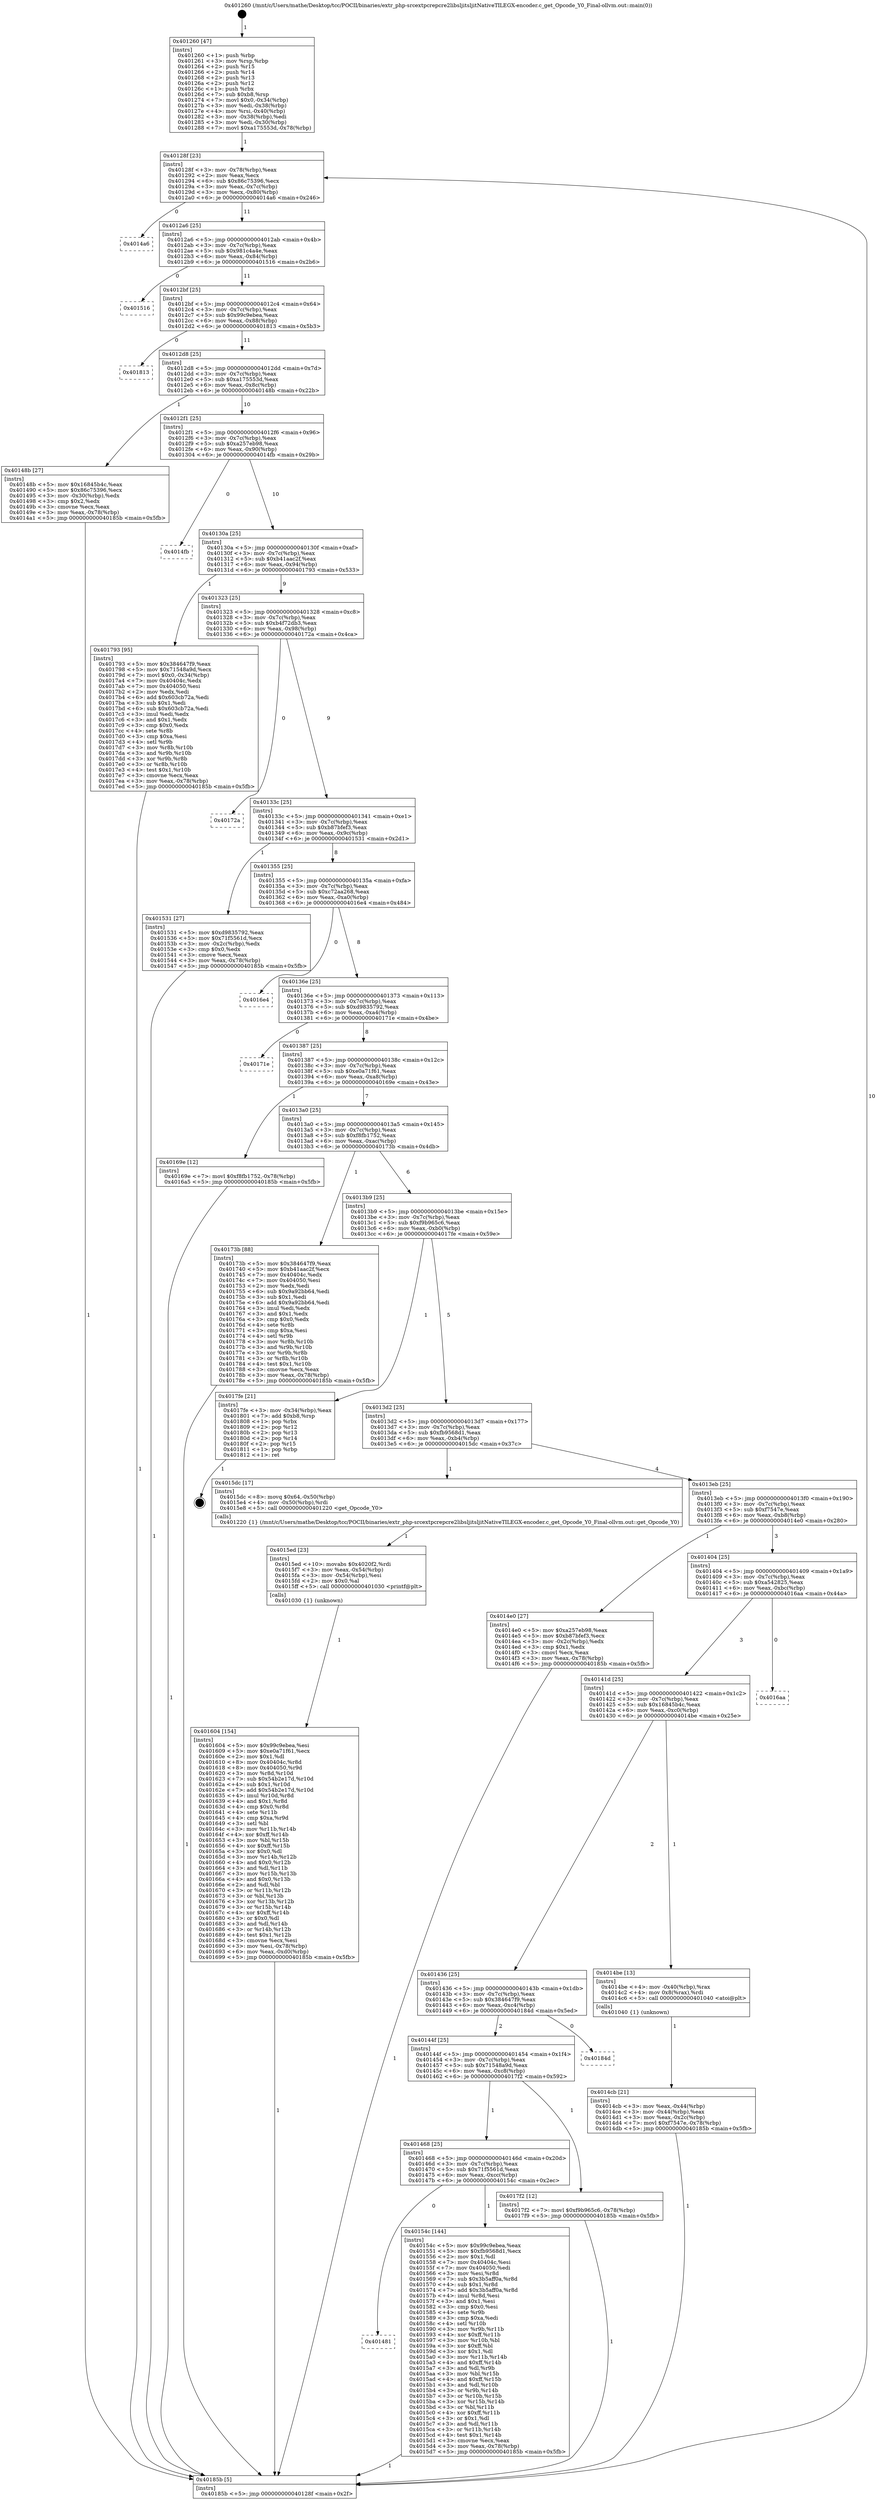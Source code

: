 digraph "0x401260" {
  label = "0x401260 (/mnt/c/Users/mathe/Desktop/tcc/POCII/binaries/extr_php-srcextpcrepcre2libsljitsljitNativeTILEGX-encoder.c_get_Opcode_Y0_Final-ollvm.out::main(0))"
  labelloc = "t"
  node[shape=record]

  Entry [label="",width=0.3,height=0.3,shape=circle,fillcolor=black,style=filled]
  "0x40128f" [label="{
     0x40128f [23]\l
     | [instrs]\l
     &nbsp;&nbsp;0x40128f \<+3\>: mov -0x78(%rbp),%eax\l
     &nbsp;&nbsp;0x401292 \<+2\>: mov %eax,%ecx\l
     &nbsp;&nbsp;0x401294 \<+6\>: sub $0x86c75396,%ecx\l
     &nbsp;&nbsp;0x40129a \<+3\>: mov %eax,-0x7c(%rbp)\l
     &nbsp;&nbsp;0x40129d \<+3\>: mov %ecx,-0x80(%rbp)\l
     &nbsp;&nbsp;0x4012a0 \<+6\>: je 00000000004014a6 \<main+0x246\>\l
  }"]
  "0x4014a6" [label="{
     0x4014a6\l
  }", style=dashed]
  "0x4012a6" [label="{
     0x4012a6 [25]\l
     | [instrs]\l
     &nbsp;&nbsp;0x4012a6 \<+5\>: jmp 00000000004012ab \<main+0x4b\>\l
     &nbsp;&nbsp;0x4012ab \<+3\>: mov -0x7c(%rbp),%eax\l
     &nbsp;&nbsp;0x4012ae \<+5\>: sub $0x981c4a4e,%eax\l
     &nbsp;&nbsp;0x4012b3 \<+6\>: mov %eax,-0x84(%rbp)\l
     &nbsp;&nbsp;0x4012b9 \<+6\>: je 0000000000401516 \<main+0x2b6\>\l
  }"]
  Exit [label="",width=0.3,height=0.3,shape=circle,fillcolor=black,style=filled,peripheries=2]
  "0x401516" [label="{
     0x401516\l
  }", style=dashed]
  "0x4012bf" [label="{
     0x4012bf [25]\l
     | [instrs]\l
     &nbsp;&nbsp;0x4012bf \<+5\>: jmp 00000000004012c4 \<main+0x64\>\l
     &nbsp;&nbsp;0x4012c4 \<+3\>: mov -0x7c(%rbp),%eax\l
     &nbsp;&nbsp;0x4012c7 \<+5\>: sub $0x99c9ebea,%eax\l
     &nbsp;&nbsp;0x4012cc \<+6\>: mov %eax,-0x88(%rbp)\l
     &nbsp;&nbsp;0x4012d2 \<+6\>: je 0000000000401813 \<main+0x5b3\>\l
  }"]
  "0x401604" [label="{
     0x401604 [154]\l
     | [instrs]\l
     &nbsp;&nbsp;0x401604 \<+5\>: mov $0x99c9ebea,%esi\l
     &nbsp;&nbsp;0x401609 \<+5\>: mov $0xe0a71f61,%ecx\l
     &nbsp;&nbsp;0x40160e \<+2\>: mov $0x1,%dl\l
     &nbsp;&nbsp;0x401610 \<+8\>: mov 0x40404c,%r8d\l
     &nbsp;&nbsp;0x401618 \<+8\>: mov 0x404050,%r9d\l
     &nbsp;&nbsp;0x401620 \<+3\>: mov %r8d,%r10d\l
     &nbsp;&nbsp;0x401623 \<+7\>: sub $0x54b2e17d,%r10d\l
     &nbsp;&nbsp;0x40162a \<+4\>: sub $0x1,%r10d\l
     &nbsp;&nbsp;0x40162e \<+7\>: add $0x54b2e17d,%r10d\l
     &nbsp;&nbsp;0x401635 \<+4\>: imul %r10d,%r8d\l
     &nbsp;&nbsp;0x401639 \<+4\>: and $0x1,%r8d\l
     &nbsp;&nbsp;0x40163d \<+4\>: cmp $0x0,%r8d\l
     &nbsp;&nbsp;0x401641 \<+4\>: sete %r11b\l
     &nbsp;&nbsp;0x401645 \<+4\>: cmp $0xa,%r9d\l
     &nbsp;&nbsp;0x401649 \<+3\>: setl %bl\l
     &nbsp;&nbsp;0x40164c \<+3\>: mov %r11b,%r14b\l
     &nbsp;&nbsp;0x40164f \<+4\>: xor $0xff,%r14b\l
     &nbsp;&nbsp;0x401653 \<+3\>: mov %bl,%r15b\l
     &nbsp;&nbsp;0x401656 \<+4\>: xor $0xff,%r15b\l
     &nbsp;&nbsp;0x40165a \<+3\>: xor $0x0,%dl\l
     &nbsp;&nbsp;0x40165d \<+3\>: mov %r14b,%r12b\l
     &nbsp;&nbsp;0x401660 \<+4\>: and $0x0,%r12b\l
     &nbsp;&nbsp;0x401664 \<+3\>: and %dl,%r11b\l
     &nbsp;&nbsp;0x401667 \<+3\>: mov %r15b,%r13b\l
     &nbsp;&nbsp;0x40166a \<+4\>: and $0x0,%r13b\l
     &nbsp;&nbsp;0x40166e \<+2\>: and %dl,%bl\l
     &nbsp;&nbsp;0x401670 \<+3\>: or %r11b,%r12b\l
     &nbsp;&nbsp;0x401673 \<+3\>: or %bl,%r13b\l
     &nbsp;&nbsp;0x401676 \<+3\>: xor %r13b,%r12b\l
     &nbsp;&nbsp;0x401679 \<+3\>: or %r15b,%r14b\l
     &nbsp;&nbsp;0x40167c \<+4\>: xor $0xff,%r14b\l
     &nbsp;&nbsp;0x401680 \<+3\>: or $0x0,%dl\l
     &nbsp;&nbsp;0x401683 \<+3\>: and %dl,%r14b\l
     &nbsp;&nbsp;0x401686 \<+3\>: or %r14b,%r12b\l
     &nbsp;&nbsp;0x401689 \<+4\>: test $0x1,%r12b\l
     &nbsp;&nbsp;0x40168d \<+3\>: cmovne %ecx,%esi\l
     &nbsp;&nbsp;0x401690 \<+3\>: mov %esi,-0x78(%rbp)\l
     &nbsp;&nbsp;0x401693 \<+6\>: mov %eax,-0xd0(%rbp)\l
     &nbsp;&nbsp;0x401699 \<+5\>: jmp 000000000040185b \<main+0x5fb\>\l
  }"]
  "0x401813" [label="{
     0x401813\l
  }", style=dashed]
  "0x4012d8" [label="{
     0x4012d8 [25]\l
     | [instrs]\l
     &nbsp;&nbsp;0x4012d8 \<+5\>: jmp 00000000004012dd \<main+0x7d\>\l
     &nbsp;&nbsp;0x4012dd \<+3\>: mov -0x7c(%rbp),%eax\l
     &nbsp;&nbsp;0x4012e0 \<+5\>: sub $0xa175553d,%eax\l
     &nbsp;&nbsp;0x4012e5 \<+6\>: mov %eax,-0x8c(%rbp)\l
     &nbsp;&nbsp;0x4012eb \<+6\>: je 000000000040148b \<main+0x22b\>\l
  }"]
  "0x4015ed" [label="{
     0x4015ed [23]\l
     | [instrs]\l
     &nbsp;&nbsp;0x4015ed \<+10\>: movabs $0x4020f2,%rdi\l
     &nbsp;&nbsp;0x4015f7 \<+3\>: mov %eax,-0x54(%rbp)\l
     &nbsp;&nbsp;0x4015fa \<+3\>: mov -0x54(%rbp),%esi\l
     &nbsp;&nbsp;0x4015fd \<+2\>: mov $0x0,%al\l
     &nbsp;&nbsp;0x4015ff \<+5\>: call 0000000000401030 \<printf@plt\>\l
     | [calls]\l
     &nbsp;&nbsp;0x401030 \{1\} (unknown)\l
  }"]
  "0x40148b" [label="{
     0x40148b [27]\l
     | [instrs]\l
     &nbsp;&nbsp;0x40148b \<+5\>: mov $0x16845b4c,%eax\l
     &nbsp;&nbsp;0x401490 \<+5\>: mov $0x86c75396,%ecx\l
     &nbsp;&nbsp;0x401495 \<+3\>: mov -0x30(%rbp),%edx\l
     &nbsp;&nbsp;0x401498 \<+3\>: cmp $0x2,%edx\l
     &nbsp;&nbsp;0x40149b \<+3\>: cmovne %ecx,%eax\l
     &nbsp;&nbsp;0x40149e \<+3\>: mov %eax,-0x78(%rbp)\l
     &nbsp;&nbsp;0x4014a1 \<+5\>: jmp 000000000040185b \<main+0x5fb\>\l
  }"]
  "0x4012f1" [label="{
     0x4012f1 [25]\l
     | [instrs]\l
     &nbsp;&nbsp;0x4012f1 \<+5\>: jmp 00000000004012f6 \<main+0x96\>\l
     &nbsp;&nbsp;0x4012f6 \<+3\>: mov -0x7c(%rbp),%eax\l
     &nbsp;&nbsp;0x4012f9 \<+5\>: sub $0xa257eb98,%eax\l
     &nbsp;&nbsp;0x4012fe \<+6\>: mov %eax,-0x90(%rbp)\l
     &nbsp;&nbsp;0x401304 \<+6\>: je 00000000004014fb \<main+0x29b\>\l
  }"]
  "0x40185b" [label="{
     0x40185b [5]\l
     | [instrs]\l
     &nbsp;&nbsp;0x40185b \<+5\>: jmp 000000000040128f \<main+0x2f\>\l
  }"]
  "0x401260" [label="{
     0x401260 [47]\l
     | [instrs]\l
     &nbsp;&nbsp;0x401260 \<+1\>: push %rbp\l
     &nbsp;&nbsp;0x401261 \<+3\>: mov %rsp,%rbp\l
     &nbsp;&nbsp;0x401264 \<+2\>: push %r15\l
     &nbsp;&nbsp;0x401266 \<+2\>: push %r14\l
     &nbsp;&nbsp;0x401268 \<+2\>: push %r13\l
     &nbsp;&nbsp;0x40126a \<+2\>: push %r12\l
     &nbsp;&nbsp;0x40126c \<+1\>: push %rbx\l
     &nbsp;&nbsp;0x40126d \<+7\>: sub $0xb8,%rsp\l
     &nbsp;&nbsp;0x401274 \<+7\>: movl $0x0,-0x34(%rbp)\l
     &nbsp;&nbsp;0x40127b \<+3\>: mov %edi,-0x38(%rbp)\l
     &nbsp;&nbsp;0x40127e \<+4\>: mov %rsi,-0x40(%rbp)\l
     &nbsp;&nbsp;0x401282 \<+3\>: mov -0x38(%rbp),%edi\l
     &nbsp;&nbsp;0x401285 \<+3\>: mov %edi,-0x30(%rbp)\l
     &nbsp;&nbsp;0x401288 \<+7\>: movl $0xa175553d,-0x78(%rbp)\l
  }"]
  "0x401481" [label="{
     0x401481\l
  }", style=dashed]
  "0x4014fb" [label="{
     0x4014fb\l
  }", style=dashed]
  "0x40130a" [label="{
     0x40130a [25]\l
     | [instrs]\l
     &nbsp;&nbsp;0x40130a \<+5\>: jmp 000000000040130f \<main+0xaf\>\l
     &nbsp;&nbsp;0x40130f \<+3\>: mov -0x7c(%rbp),%eax\l
     &nbsp;&nbsp;0x401312 \<+5\>: sub $0xb41aac2f,%eax\l
     &nbsp;&nbsp;0x401317 \<+6\>: mov %eax,-0x94(%rbp)\l
     &nbsp;&nbsp;0x40131d \<+6\>: je 0000000000401793 \<main+0x533\>\l
  }"]
  "0x40154c" [label="{
     0x40154c [144]\l
     | [instrs]\l
     &nbsp;&nbsp;0x40154c \<+5\>: mov $0x99c9ebea,%eax\l
     &nbsp;&nbsp;0x401551 \<+5\>: mov $0xfb9568d1,%ecx\l
     &nbsp;&nbsp;0x401556 \<+2\>: mov $0x1,%dl\l
     &nbsp;&nbsp;0x401558 \<+7\>: mov 0x40404c,%esi\l
     &nbsp;&nbsp;0x40155f \<+7\>: mov 0x404050,%edi\l
     &nbsp;&nbsp;0x401566 \<+3\>: mov %esi,%r8d\l
     &nbsp;&nbsp;0x401569 \<+7\>: sub $0x3b5aff0a,%r8d\l
     &nbsp;&nbsp;0x401570 \<+4\>: sub $0x1,%r8d\l
     &nbsp;&nbsp;0x401574 \<+7\>: add $0x3b5aff0a,%r8d\l
     &nbsp;&nbsp;0x40157b \<+4\>: imul %r8d,%esi\l
     &nbsp;&nbsp;0x40157f \<+3\>: and $0x1,%esi\l
     &nbsp;&nbsp;0x401582 \<+3\>: cmp $0x0,%esi\l
     &nbsp;&nbsp;0x401585 \<+4\>: sete %r9b\l
     &nbsp;&nbsp;0x401589 \<+3\>: cmp $0xa,%edi\l
     &nbsp;&nbsp;0x40158c \<+4\>: setl %r10b\l
     &nbsp;&nbsp;0x401590 \<+3\>: mov %r9b,%r11b\l
     &nbsp;&nbsp;0x401593 \<+4\>: xor $0xff,%r11b\l
     &nbsp;&nbsp;0x401597 \<+3\>: mov %r10b,%bl\l
     &nbsp;&nbsp;0x40159a \<+3\>: xor $0xff,%bl\l
     &nbsp;&nbsp;0x40159d \<+3\>: xor $0x1,%dl\l
     &nbsp;&nbsp;0x4015a0 \<+3\>: mov %r11b,%r14b\l
     &nbsp;&nbsp;0x4015a3 \<+4\>: and $0xff,%r14b\l
     &nbsp;&nbsp;0x4015a7 \<+3\>: and %dl,%r9b\l
     &nbsp;&nbsp;0x4015aa \<+3\>: mov %bl,%r15b\l
     &nbsp;&nbsp;0x4015ad \<+4\>: and $0xff,%r15b\l
     &nbsp;&nbsp;0x4015b1 \<+3\>: and %dl,%r10b\l
     &nbsp;&nbsp;0x4015b4 \<+3\>: or %r9b,%r14b\l
     &nbsp;&nbsp;0x4015b7 \<+3\>: or %r10b,%r15b\l
     &nbsp;&nbsp;0x4015ba \<+3\>: xor %r15b,%r14b\l
     &nbsp;&nbsp;0x4015bd \<+3\>: or %bl,%r11b\l
     &nbsp;&nbsp;0x4015c0 \<+4\>: xor $0xff,%r11b\l
     &nbsp;&nbsp;0x4015c4 \<+3\>: or $0x1,%dl\l
     &nbsp;&nbsp;0x4015c7 \<+3\>: and %dl,%r11b\l
     &nbsp;&nbsp;0x4015ca \<+3\>: or %r11b,%r14b\l
     &nbsp;&nbsp;0x4015cd \<+4\>: test $0x1,%r14b\l
     &nbsp;&nbsp;0x4015d1 \<+3\>: cmovne %ecx,%eax\l
     &nbsp;&nbsp;0x4015d4 \<+3\>: mov %eax,-0x78(%rbp)\l
     &nbsp;&nbsp;0x4015d7 \<+5\>: jmp 000000000040185b \<main+0x5fb\>\l
  }"]
  "0x401793" [label="{
     0x401793 [95]\l
     | [instrs]\l
     &nbsp;&nbsp;0x401793 \<+5\>: mov $0x384647f9,%eax\l
     &nbsp;&nbsp;0x401798 \<+5\>: mov $0x71548a9d,%ecx\l
     &nbsp;&nbsp;0x40179d \<+7\>: movl $0x0,-0x34(%rbp)\l
     &nbsp;&nbsp;0x4017a4 \<+7\>: mov 0x40404c,%edx\l
     &nbsp;&nbsp;0x4017ab \<+7\>: mov 0x404050,%esi\l
     &nbsp;&nbsp;0x4017b2 \<+2\>: mov %edx,%edi\l
     &nbsp;&nbsp;0x4017b4 \<+6\>: add $0x603cb72a,%edi\l
     &nbsp;&nbsp;0x4017ba \<+3\>: sub $0x1,%edi\l
     &nbsp;&nbsp;0x4017bd \<+6\>: sub $0x603cb72a,%edi\l
     &nbsp;&nbsp;0x4017c3 \<+3\>: imul %edi,%edx\l
     &nbsp;&nbsp;0x4017c6 \<+3\>: and $0x1,%edx\l
     &nbsp;&nbsp;0x4017c9 \<+3\>: cmp $0x0,%edx\l
     &nbsp;&nbsp;0x4017cc \<+4\>: sete %r8b\l
     &nbsp;&nbsp;0x4017d0 \<+3\>: cmp $0xa,%esi\l
     &nbsp;&nbsp;0x4017d3 \<+4\>: setl %r9b\l
     &nbsp;&nbsp;0x4017d7 \<+3\>: mov %r8b,%r10b\l
     &nbsp;&nbsp;0x4017da \<+3\>: and %r9b,%r10b\l
     &nbsp;&nbsp;0x4017dd \<+3\>: xor %r9b,%r8b\l
     &nbsp;&nbsp;0x4017e0 \<+3\>: or %r8b,%r10b\l
     &nbsp;&nbsp;0x4017e3 \<+4\>: test $0x1,%r10b\l
     &nbsp;&nbsp;0x4017e7 \<+3\>: cmovne %ecx,%eax\l
     &nbsp;&nbsp;0x4017ea \<+3\>: mov %eax,-0x78(%rbp)\l
     &nbsp;&nbsp;0x4017ed \<+5\>: jmp 000000000040185b \<main+0x5fb\>\l
  }"]
  "0x401323" [label="{
     0x401323 [25]\l
     | [instrs]\l
     &nbsp;&nbsp;0x401323 \<+5\>: jmp 0000000000401328 \<main+0xc8\>\l
     &nbsp;&nbsp;0x401328 \<+3\>: mov -0x7c(%rbp),%eax\l
     &nbsp;&nbsp;0x40132b \<+5\>: sub $0xb4f72db3,%eax\l
     &nbsp;&nbsp;0x401330 \<+6\>: mov %eax,-0x98(%rbp)\l
     &nbsp;&nbsp;0x401336 \<+6\>: je 000000000040172a \<main+0x4ca\>\l
  }"]
  "0x401468" [label="{
     0x401468 [25]\l
     | [instrs]\l
     &nbsp;&nbsp;0x401468 \<+5\>: jmp 000000000040146d \<main+0x20d\>\l
     &nbsp;&nbsp;0x40146d \<+3\>: mov -0x7c(%rbp),%eax\l
     &nbsp;&nbsp;0x401470 \<+5\>: sub $0x71f5561d,%eax\l
     &nbsp;&nbsp;0x401475 \<+6\>: mov %eax,-0xcc(%rbp)\l
     &nbsp;&nbsp;0x40147b \<+6\>: je 000000000040154c \<main+0x2ec\>\l
  }"]
  "0x40172a" [label="{
     0x40172a\l
  }", style=dashed]
  "0x40133c" [label="{
     0x40133c [25]\l
     | [instrs]\l
     &nbsp;&nbsp;0x40133c \<+5\>: jmp 0000000000401341 \<main+0xe1\>\l
     &nbsp;&nbsp;0x401341 \<+3\>: mov -0x7c(%rbp),%eax\l
     &nbsp;&nbsp;0x401344 \<+5\>: sub $0xb87bfef3,%eax\l
     &nbsp;&nbsp;0x401349 \<+6\>: mov %eax,-0x9c(%rbp)\l
     &nbsp;&nbsp;0x40134f \<+6\>: je 0000000000401531 \<main+0x2d1\>\l
  }"]
  "0x4017f2" [label="{
     0x4017f2 [12]\l
     | [instrs]\l
     &nbsp;&nbsp;0x4017f2 \<+7\>: movl $0xf9b965c6,-0x78(%rbp)\l
     &nbsp;&nbsp;0x4017f9 \<+5\>: jmp 000000000040185b \<main+0x5fb\>\l
  }"]
  "0x401531" [label="{
     0x401531 [27]\l
     | [instrs]\l
     &nbsp;&nbsp;0x401531 \<+5\>: mov $0xd9835792,%eax\l
     &nbsp;&nbsp;0x401536 \<+5\>: mov $0x71f5561d,%ecx\l
     &nbsp;&nbsp;0x40153b \<+3\>: mov -0x2c(%rbp),%edx\l
     &nbsp;&nbsp;0x40153e \<+3\>: cmp $0x0,%edx\l
     &nbsp;&nbsp;0x401541 \<+3\>: cmove %ecx,%eax\l
     &nbsp;&nbsp;0x401544 \<+3\>: mov %eax,-0x78(%rbp)\l
     &nbsp;&nbsp;0x401547 \<+5\>: jmp 000000000040185b \<main+0x5fb\>\l
  }"]
  "0x401355" [label="{
     0x401355 [25]\l
     | [instrs]\l
     &nbsp;&nbsp;0x401355 \<+5\>: jmp 000000000040135a \<main+0xfa\>\l
     &nbsp;&nbsp;0x40135a \<+3\>: mov -0x7c(%rbp),%eax\l
     &nbsp;&nbsp;0x40135d \<+5\>: sub $0xc72aa268,%eax\l
     &nbsp;&nbsp;0x401362 \<+6\>: mov %eax,-0xa0(%rbp)\l
     &nbsp;&nbsp;0x401368 \<+6\>: je 00000000004016e4 \<main+0x484\>\l
  }"]
  "0x40144f" [label="{
     0x40144f [25]\l
     | [instrs]\l
     &nbsp;&nbsp;0x40144f \<+5\>: jmp 0000000000401454 \<main+0x1f4\>\l
     &nbsp;&nbsp;0x401454 \<+3\>: mov -0x7c(%rbp),%eax\l
     &nbsp;&nbsp;0x401457 \<+5\>: sub $0x71548a9d,%eax\l
     &nbsp;&nbsp;0x40145c \<+6\>: mov %eax,-0xc8(%rbp)\l
     &nbsp;&nbsp;0x401462 \<+6\>: je 00000000004017f2 \<main+0x592\>\l
  }"]
  "0x4016e4" [label="{
     0x4016e4\l
  }", style=dashed]
  "0x40136e" [label="{
     0x40136e [25]\l
     | [instrs]\l
     &nbsp;&nbsp;0x40136e \<+5\>: jmp 0000000000401373 \<main+0x113\>\l
     &nbsp;&nbsp;0x401373 \<+3\>: mov -0x7c(%rbp),%eax\l
     &nbsp;&nbsp;0x401376 \<+5\>: sub $0xd9835792,%eax\l
     &nbsp;&nbsp;0x40137b \<+6\>: mov %eax,-0xa4(%rbp)\l
     &nbsp;&nbsp;0x401381 \<+6\>: je 000000000040171e \<main+0x4be\>\l
  }"]
  "0x40184d" [label="{
     0x40184d\l
  }", style=dashed]
  "0x40171e" [label="{
     0x40171e\l
  }", style=dashed]
  "0x401387" [label="{
     0x401387 [25]\l
     | [instrs]\l
     &nbsp;&nbsp;0x401387 \<+5\>: jmp 000000000040138c \<main+0x12c\>\l
     &nbsp;&nbsp;0x40138c \<+3\>: mov -0x7c(%rbp),%eax\l
     &nbsp;&nbsp;0x40138f \<+5\>: sub $0xe0a71f61,%eax\l
     &nbsp;&nbsp;0x401394 \<+6\>: mov %eax,-0xa8(%rbp)\l
     &nbsp;&nbsp;0x40139a \<+6\>: je 000000000040169e \<main+0x43e\>\l
  }"]
  "0x4014cb" [label="{
     0x4014cb [21]\l
     | [instrs]\l
     &nbsp;&nbsp;0x4014cb \<+3\>: mov %eax,-0x44(%rbp)\l
     &nbsp;&nbsp;0x4014ce \<+3\>: mov -0x44(%rbp),%eax\l
     &nbsp;&nbsp;0x4014d1 \<+3\>: mov %eax,-0x2c(%rbp)\l
     &nbsp;&nbsp;0x4014d4 \<+7\>: movl $0xf7547e,-0x78(%rbp)\l
     &nbsp;&nbsp;0x4014db \<+5\>: jmp 000000000040185b \<main+0x5fb\>\l
  }"]
  "0x40169e" [label="{
     0x40169e [12]\l
     | [instrs]\l
     &nbsp;&nbsp;0x40169e \<+7\>: movl $0xf8fb1752,-0x78(%rbp)\l
     &nbsp;&nbsp;0x4016a5 \<+5\>: jmp 000000000040185b \<main+0x5fb\>\l
  }"]
  "0x4013a0" [label="{
     0x4013a0 [25]\l
     | [instrs]\l
     &nbsp;&nbsp;0x4013a0 \<+5\>: jmp 00000000004013a5 \<main+0x145\>\l
     &nbsp;&nbsp;0x4013a5 \<+3\>: mov -0x7c(%rbp),%eax\l
     &nbsp;&nbsp;0x4013a8 \<+5\>: sub $0xf8fb1752,%eax\l
     &nbsp;&nbsp;0x4013ad \<+6\>: mov %eax,-0xac(%rbp)\l
     &nbsp;&nbsp;0x4013b3 \<+6\>: je 000000000040173b \<main+0x4db\>\l
  }"]
  "0x401436" [label="{
     0x401436 [25]\l
     | [instrs]\l
     &nbsp;&nbsp;0x401436 \<+5\>: jmp 000000000040143b \<main+0x1db\>\l
     &nbsp;&nbsp;0x40143b \<+3\>: mov -0x7c(%rbp),%eax\l
     &nbsp;&nbsp;0x40143e \<+5\>: sub $0x384647f9,%eax\l
     &nbsp;&nbsp;0x401443 \<+6\>: mov %eax,-0xc4(%rbp)\l
     &nbsp;&nbsp;0x401449 \<+6\>: je 000000000040184d \<main+0x5ed\>\l
  }"]
  "0x40173b" [label="{
     0x40173b [88]\l
     | [instrs]\l
     &nbsp;&nbsp;0x40173b \<+5\>: mov $0x384647f9,%eax\l
     &nbsp;&nbsp;0x401740 \<+5\>: mov $0xb41aac2f,%ecx\l
     &nbsp;&nbsp;0x401745 \<+7\>: mov 0x40404c,%edx\l
     &nbsp;&nbsp;0x40174c \<+7\>: mov 0x404050,%esi\l
     &nbsp;&nbsp;0x401753 \<+2\>: mov %edx,%edi\l
     &nbsp;&nbsp;0x401755 \<+6\>: sub $0x9a92bb64,%edi\l
     &nbsp;&nbsp;0x40175b \<+3\>: sub $0x1,%edi\l
     &nbsp;&nbsp;0x40175e \<+6\>: add $0x9a92bb64,%edi\l
     &nbsp;&nbsp;0x401764 \<+3\>: imul %edi,%edx\l
     &nbsp;&nbsp;0x401767 \<+3\>: and $0x1,%edx\l
     &nbsp;&nbsp;0x40176a \<+3\>: cmp $0x0,%edx\l
     &nbsp;&nbsp;0x40176d \<+4\>: sete %r8b\l
     &nbsp;&nbsp;0x401771 \<+3\>: cmp $0xa,%esi\l
     &nbsp;&nbsp;0x401774 \<+4\>: setl %r9b\l
     &nbsp;&nbsp;0x401778 \<+3\>: mov %r8b,%r10b\l
     &nbsp;&nbsp;0x40177b \<+3\>: and %r9b,%r10b\l
     &nbsp;&nbsp;0x40177e \<+3\>: xor %r9b,%r8b\l
     &nbsp;&nbsp;0x401781 \<+3\>: or %r8b,%r10b\l
     &nbsp;&nbsp;0x401784 \<+4\>: test $0x1,%r10b\l
     &nbsp;&nbsp;0x401788 \<+3\>: cmovne %ecx,%eax\l
     &nbsp;&nbsp;0x40178b \<+3\>: mov %eax,-0x78(%rbp)\l
     &nbsp;&nbsp;0x40178e \<+5\>: jmp 000000000040185b \<main+0x5fb\>\l
  }"]
  "0x4013b9" [label="{
     0x4013b9 [25]\l
     | [instrs]\l
     &nbsp;&nbsp;0x4013b9 \<+5\>: jmp 00000000004013be \<main+0x15e\>\l
     &nbsp;&nbsp;0x4013be \<+3\>: mov -0x7c(%rbp),%eax\l
     &nbsp;&nbsp;0x4013c1 \<+5\>: sub $0xf9b965c6,%eax\l
     &nbsp;&nbsp;0x4013c6 \<+6\>: mov %eax,-0xb0(%rbp)\l
     &nbsp;&nbsp;0x4013cc \<+6\>: je 00000000004017fe \<main+0x59e\>\l
  }"]
  "0x4014be" [label="{
     0x4014be [13]\l
     | [instrs]\l
     &nbsp;&nbsp;0x4014be \<+4\>: mov -0x40(%rbp),%rax\l
     &nbsp;&nbsp;0x4014c2 \<+4\>: mov 0x8(%rax),%rdi\l
     &nbsp;&nbsp;0x4014c6 \<+5\>: call 0000000000401040 \<atoi@plt\>\l
     | [calls]\l
     &nbsp;&nbsp;0x401040 \{1\} (unknown)\l
  }"]
  "0x4017fe" [label="{
     0x4017fe [21]\l
     | [instrs]\l
     &nbsp;&nbsp;0x4017fe \<+3\>: mov -0x34(%rbp),%eax\l
     &nbsp;&nbsp;0x401801 \<+7\>: add $0xb8,%rsp\l
     &nbsp;&nbsp;0x401808 \<+1\>: pop %rbx\l
     &nbsp;&nbsp;0x401809 \<+2\>: pop %r12\l
     &nbsp;&nbsp;0x40180b \<+2\>: pop %r13\l
     &nbsp;&nbsp;0x40180d \<+2\>: pop %r14\l
     &nbsp;&nbsp;0x40180f \<+2\>: pop %r15\l
     &nbsp;&nbsp;0x401811 \<+1\>: pop %rbp\l
     &nbsp;&nbsp;0x401812 \<+1\>: ret\l
  }"]
  "0x4013d2" [label="{
     0x4013d2 [25]\l
     | [instrs]\l
     &nbsp;&nbsp;0x4013d2 \<+5\>: jmp 00000000004013d7 \<main+0x177\>\l
     &nbsp;&nbsp;0x4013d7 \<+3\>: mov -0x7c(%rbp),%eax\l
     &nbsp;&nbsp;0x4013da \<+5\>: sub $0xfb9568d1,%eax\l
     &nbsp;&nbsp;0x4013df \<+6\>: mov %eax,-0xb4(%rbp)\l
     &nbsp;&nbsp;0x4013e5 \<+6\>: je 00000000004015dc \<main+0x37c\>\l
  }"]
  "0x40141d" [label="{
     0x40141d [25]\l
     | [instrs]\l
     &nbsp;&nbsp;0x40141d \<+5\>: jmp 0000000000401422 \<main+0x1c2\>\l
     &nbsp;&nbsp;0x401422 \<+3\>: mov -0x7c(%rbp),%eax\l
     &nbsp;&nbsp;0x401425 \<+5\>: sub $0x16845b4c,%eax\l
     &nbsp;&nbsp;0x40142a \<+6\>: mov %eax,-0xc0(%rbp)\l
     &nbsp;&nbsp;0x401430 \<+6\>: je 00000000004014be \<main+0x25e\>\l
  }"]
  "0x4015dc" [label="{
     0x4015dc [17]\l
     | [instrs]\l
     &nbsp;&nbsp;0x4015dc \<+8\>: movq $0x64,-0x50(%rbp)\l
     &nbsp;&nbsp;0x4015e4 \<+4\>: mov -0x50(%rbp),%rdi\l
     &nbsp;&nbsp;0x4015e8 \<+5\>: call 0000000000401220 \<get_Opcode_Y0\>\l
     | [calls]\l
     &nbsp;&nbsp;0x401220 \{1\} (/mnt/c/Users/mathe/Desktop/tcc/POCII/binaries/extr_php-srcextpcrepcre2libsljitsljitNativeTILEGX-encoder.c_get_Opcode_Y0_Final-ollvm.out::get_Opcode_Y0)\l
  }"]
  "0x4013eb" [label="{
     0x4013eb [25]\l
     | [instrs]\l
     &nbsp;&nbsp;0x4013eb \<+5\>: jmp 00000000004013f0 \<main+0x190\>\l
     &nbsp;&nbsp;0x4013f0 \<+3\>: mov -0x7c(%rbp),%eax\l
     &nbsp;&nbsp;0x4013f3 \<+5\>: sub $0xf7547e,%eax\l
     &nbsp;&nbsp;0x4013f8 \<+6\>: mov %eax,-0xb8(%rbp)\l
     &nbsp;&nbsp;0x4013fe \<+6\>: je 00000000004014e0 \<main+0x280\>\l
  }"]
  "0x4016aa" [label="{
     0x4016aa\l
  }", style=dashed]
  "0x4014e0" [label="{
     0x4014e0 [27]\l
     | [instrs]\l
     &nbsp;&nbsp;0x4014e0 \<+5\>: mov $0xa257eb98,%eax\l
     &nbsp;&nbsp;0x4014e5 \<+5\>: mov $0xb87bfef3,%ecx\l
     &nbsp;&nbsp;0x4014ea \<+3\>: mov -0x2c(%rbp),%edx\l
     &nbsp;&nbsp;0x4014ed \<+3\>: cmp $0x1,%edx\l
     &nbsp;&nbsp;0x4014f0 \<+3\>: cmovl %ecx,%eax\l
     &nbsp;&nbsp;0x4014f3 \<+3\>: mov %eax,-0x78(%rbp)\l
     &nbsp;&nbsp;0x4014f6 \<+5\>: jmp 000000000040185b \<main+0x5fb\>\l
  }"]
  "0x401404" [label="{
     0x401404 [25]\l
     | [instrs]\l
     &nbsp;&nbsp;0x401404 \<+5\>: jmp 0000000000401409 \<main+0x1a9\>\l
     &nbsp;&nbsp;0x401409 \<+3\>: mov -0x7c(%rbp),%eax\l
     &nbsp;&nbsp;0x40140c \<+5\>: sub $0xa542825,%eax\l
     &nbsp;&nbsp;0x401411 \<+6\>: mov %eax,-0xbc(%rbp)\l
     &nbsp;&nbsp;0x401417 \<+6\>: je 00000000004016aa \<main+0x44a\>\l
  }"]
  Entry -> "0x401260" [label=" 1"]
  "0x40128f" -> "0x4014a6" [label=" 0"]
  "0x40128f" -> "0x4012a6" [label=" 11"]
  "0x4017fe" -> Exit [label=" 1"]
  "0x4012a6" -> "0x401516" [label=" 0"]
  "0x4012a6" -> "0x4012bf" [label=" 11"]
  "0x4017f2" -> "0x40185b" [label=" 1"]
  "0x4012bf" -> "0x401813" [label=" 0"]
  "0x4012bf" -> "0x4012d8" [label=" 11"]
  "0x401793" -> "0x40185b" [label=" 1"]
  "0x4012d8" -> "0x40148b" [label=" 1"]
  "0x4012d8" -> "0x4012f1" [label=" 10"]
  "0x40148b" -> "0x40185b" [label=" 1"]
  "0x401260" -> "0x40128f" [label=" 1"]
  "0x40185b" -> "0x40128f" [label=" 10"]
  "0x40173b" -> "0x40185b" [label=" 1"]
  "0x4012f1" -> "0x4014fb" [label=" 0"]
  "0x4012f1" -> "0x40130a" [label=" 10"]
  "0x40169e" -> "0x40185b" [label=" 1"]
  "0x40130a" -> "0x401793" [label=" 1"]
  "0x40130a" -> "0x401323" [label=" 9"]
  "0x401604" -> "0x40185b" [label=" 1"]
  "0x401323" -> "0x40172a" [label=" 0"]
  "0x401323" -> "0x40133c" [label=" 9"]
  "0x4015dc" -> "0x4015ed" [label=" 1"]
  "0x40133c" -> "0x401531" [label=" 1"]
  "0x40133c" -> "0x401355" [label=" 8"]
  "0x40154c" -> "0x40185b" [label=" 1"]
  "0x401355" -> "0x4016e4" [label=" 0"]
  "0x401355" -> "0x40136e" [label=" 8"]
  "0x401468" -> "0x40154c" [label=" 1"]
  "0x40136e" -> "0x40171e" [label=" 0"]
  "0x40136e" -> "0x401387" [label=" 8"]
  "0x4015ed" -> "0x401604" [label=" 1"]
  "0x401387" -> "0x40169e" [label=" 1"]
  "0x401387" -> "0x4013a0" [label=" 7"]
  "0x40144f" -> "0x4017f2" [label=" 1"]
  "0x4013a0" -> "0x40173b" [label=" 1"]
  "0x4013a0" -> "0x4013b9" [label=" 6"]
  "0x401468" -> "0x401481" [label=" 0"]
  "0x4013b9" -> "0x4017fe" [label=" 1"]
  "0x4013b9" -> "0x4013d2" [label=" 5"]
  "0x401436" -> "0x40144f" [label=" 2"]
  "0x4013d2" -> "0x4015dc" [label=" 1"]
  "0x4013d2" -> "0x4013eb" [label=" 4"]
  "0x40144f" -> "0x401468" [label=" 1"]
  "0x4013eb" -> "0x4014e0" [label=" 1"]
  "0x4013eb" -> "0x401404" [label=" 3"]
  "0x401531" -> "0x40185b" [label=" 1"]
  "0x401404" -> "0x4016aa" [label=" 0"]
  "0x401404" -> "0x40141d" [label=" 3"]
  "0x401436" -> "0x40184d" [label=" 0"]
  "0x40141d" -> "0x4014be" [label=" 1"]
  "0x40141d" -> "0x401436" [label=" 2"]
  "0x4014be" -> "0x4014cb" [label=" 1"]
  "0x4014cb" -> "0x40185b" [label=" 1"]
  "0x4014e0" -> "0x40185b" [label=" 1"]
}
